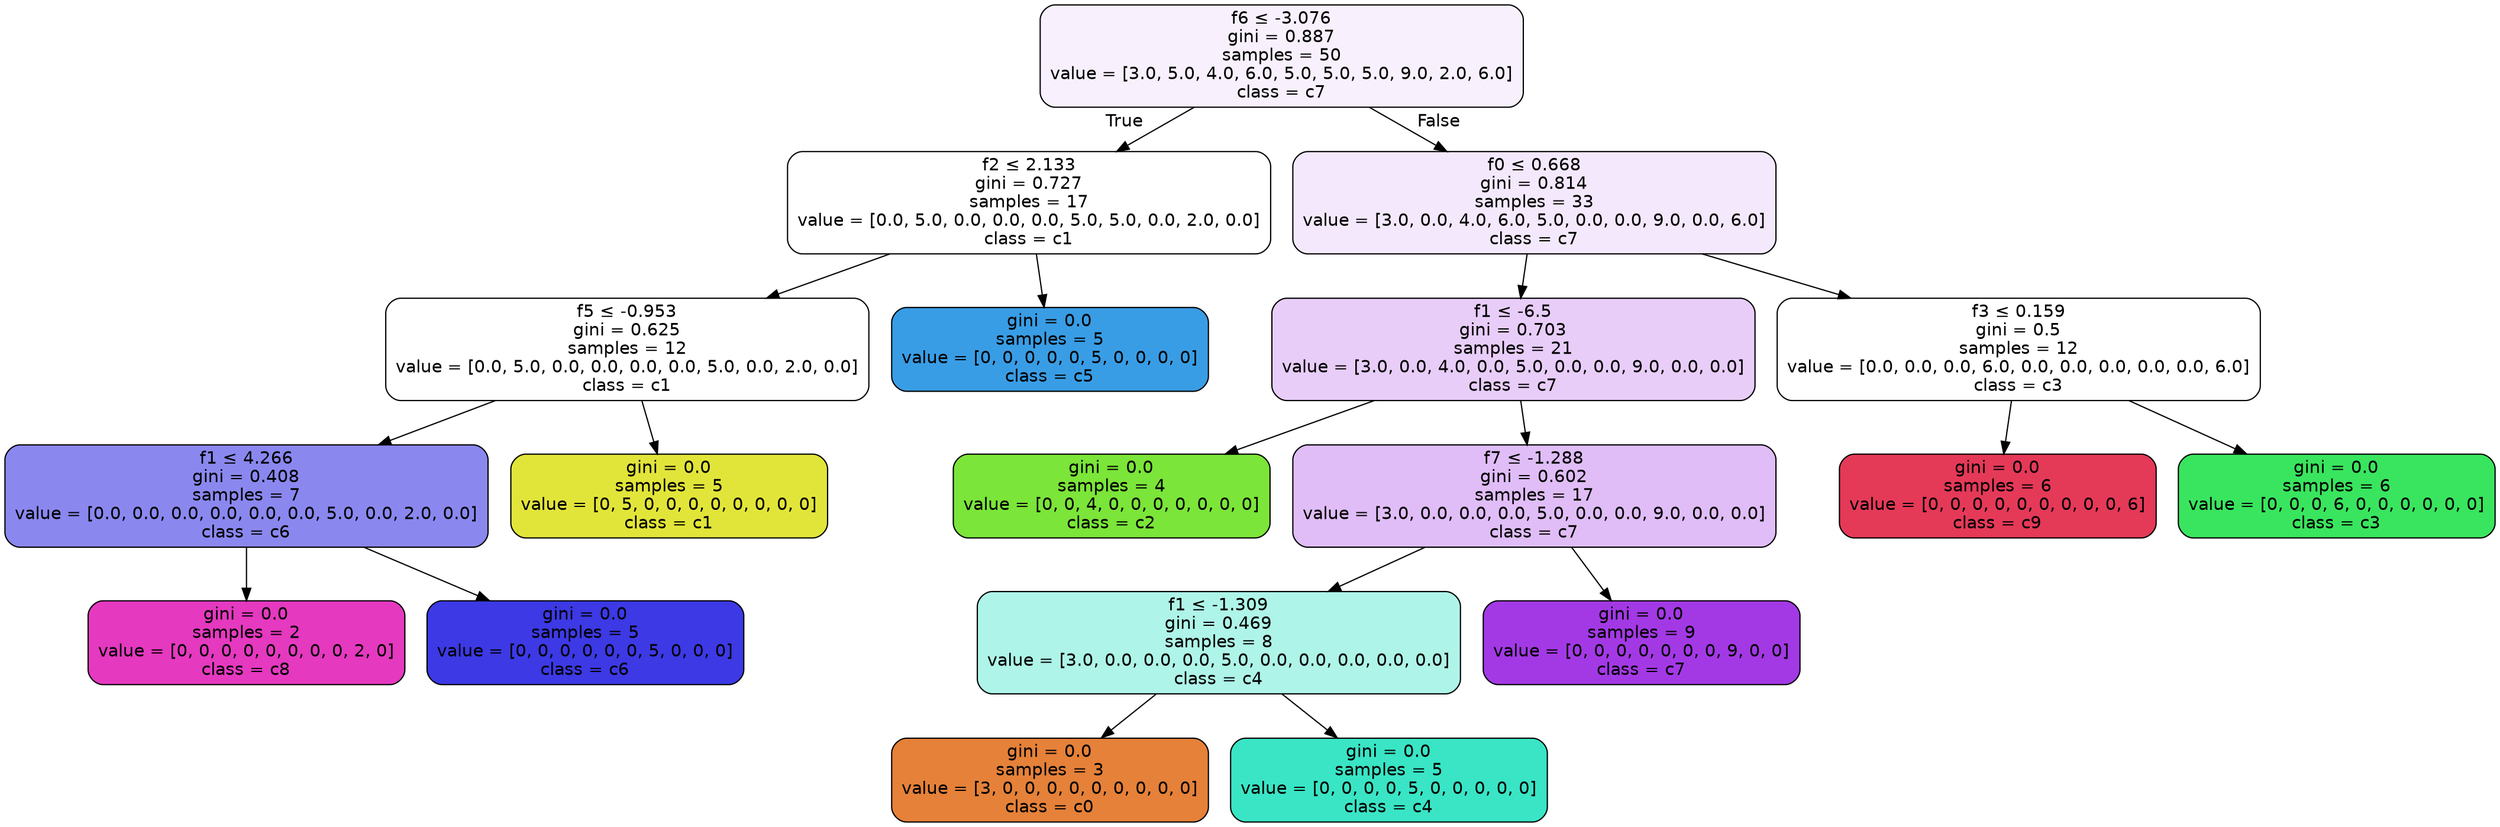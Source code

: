 digraph Tree {
node [shape=box, style="filled, rounded", color="black", fontname=helvetica] ;
edge [fontname=helvetica] ;
0 [label=<f6 &le; -3.076<br/>gini = 0.887<br/>samples = 50<br/>value = [3.0, 5.0, 4.0, 6.0, 5.0, 5.0, 5.0, 9.0, 2.0, 6.0]<br/>class = c7>, fillcolor="#a339e511"] ;
1 [label=<f2 &le; 2.133<br/>gini = 0.727<br/>samples = 17<br/>value = [0.0, 5.0, 0.0, 0.0, 0.0, 5.0, 5.0, 0.0, 2.0, 0.0]<br/>class = c1>, fillcolor="#e2e53900"] ;
0 -> 1 [labeldistance=2.5, labelangle=45, headlabel="True"] ;
2 [label=<f5 &le; -0.953<br/>gini = 0.625<br/>samples = 12<br/>value = [0.0, 5.0, 0.0, 0.0, 0.0, 0.0, 5.0, 0.0, 2.0, 0.0]<br/>class = c1>, fillcolor="#e2e53900"] ;
1 -> 2 ;
3 [label=<f1 &le; 4.266<br/>gini = 0.408<br/>samples = 7<br/>value = [0.0, 0.0, 0.0, 0.0, 0.0, 0.0, 5.0, 0.0, 2.0, 0.0]<br/>class = c6>, fillcolor="#3c39e599"] ;
2 -> 3 ;
4 [label=<gini = 0.0<br/>samples = 2<br/>value = [0, 0, 0, 0, 0, 0, 0, 0, 2, 0]<br/>class = c8>, fillcolor="#e539c0ff"] ;
3 -> 4 ;
5 [label=<gini = 0.0<br/>samples = 5<br/>value = [0, 0, 0, 0, 0, 0, 5, 0, 0, 0]<br/>class = c6>, fillcolor="#3c39e5ff"] ;
3 -> 5 ;
6 [label=<gini = 0.0<br/>samples = 5<br/>value = [0, 5, 0, 0, 0, 0, 0, 0, 0, 0]<br/>class = c1>, fillcolor="#e2e539ff"] ;
2 -> 6 ;
7 [label=<gini = 0.0<br/>samples = 5<br/>value = [0, 0, 0, 0, 0, 5, 0, 0, 0, 0]<br/>class = c5>, fillcolor="#399de5ff"] ;
1 -> 7 ;
8 [label=<f0 &le; 0.668<br/>gini = 0.814<br/>samples = 33<br/>value = [3.0, 0.0, 4.0, 6.0, 5.0, 0.0, 0.0, 9.0, 0.0, 6.0]<br/>class = c7>, fillcolor="#a339e51c"] ;
0 -> 8 [labeldistance=2.5, labelangle=-45, headlabel="False"] ;
9 [label=<f1 &le; -6.5<br/>gini = 0.703<br/>samples = 21<br/>value = [3.0, 0.0, 4.0, 0.0, 5.0, 0.0, 0.0, 9.0, 0.0, 0.0]<br/>class = c7>, fillcolor="#a339e540"] ;
8 -> 9 ;
10 [label=<gini = 0.0<br/>samples = 4<br/>value = [0, 0, 4, 0, 0, 0, 0, 0, 0, 0]<br/>class = c2>, fillcolor="#7be539ff"] ;
9 -> 10 ;
11 [label=<f7 &le; -1.288<br/>gini = 0.602<br/>samples = 17<br/>value = [3.0, 0.0, 0.0, 0.0, 5.0, 0.0, 0.0, 9.0, 0.0, 0.0]<br/>class = c7>, fillcolor="#a339e555"] ;
9 -> 11 ;
12 [label=<f1 &le; -1.309<br/>gini = 0.469<br/>samples = 8<br/>value = [3.0, 0.0, 0.0, 0.0, 5.0, 0.0, 0.0, 0.0, 0.0, 0.0]<br/>class = c4>, fillcolor="#39e5c566"] ;
11 -> 12 ;
13 [label=<gini = 0.0<br/>samples = 3<br/>value = [3, 0, 0, 0, 0, 0, 0, 0, 0, 0]<br/>class = c0>, fillcolor="#e58139ff"] ;
12 -> 13 ;
14 [label=<gini = 0.0<br/>samples = 5<br/>value = [0, 0, 0, 0, 5, 0, 0, 0, 0, 0]<br/>class = c4>, fillcolor="#39e5c5ff"] ;
12 -> 14 ;
15 [label=<gini = 0.0<br/>samples = 9<br/>value = [0, 0, 0, 0, 0, 0, 0, 9, 0, 0]<br/>class = c7>, fillcolor="#a339e5ff"] ;
11 -> 15 ;
16 [label=<f3 &le; 0.159<br/>gini = 0.5<br/>samples = 12<br/>value = [0.0, 0.0, 0.0, 6.0, 0.0, 0.0, 0.0, 0.0, 0.0, 6.0]<br/>class = c3>, fillcolor="#39e55e00"] ;
8 -> 16 ;
17 [label=<gini = 0.0<br/>samples = 6<br/>value = [0, 0, 0, 0, 0, 0, 0, 0, 0, 6]<br/>class = c9>, fillcolor="#e53958ff"] ;
16 -> 17 ;
18 [label=<gini = 0.0<br/>samples = 6<br/>value = [0, 0, 0, 6, 0, 0, 0, 0, 0, 0]<br/>class = c3>, fillcolor="#39e55eff"] ;
16 -> 18 ;
}
